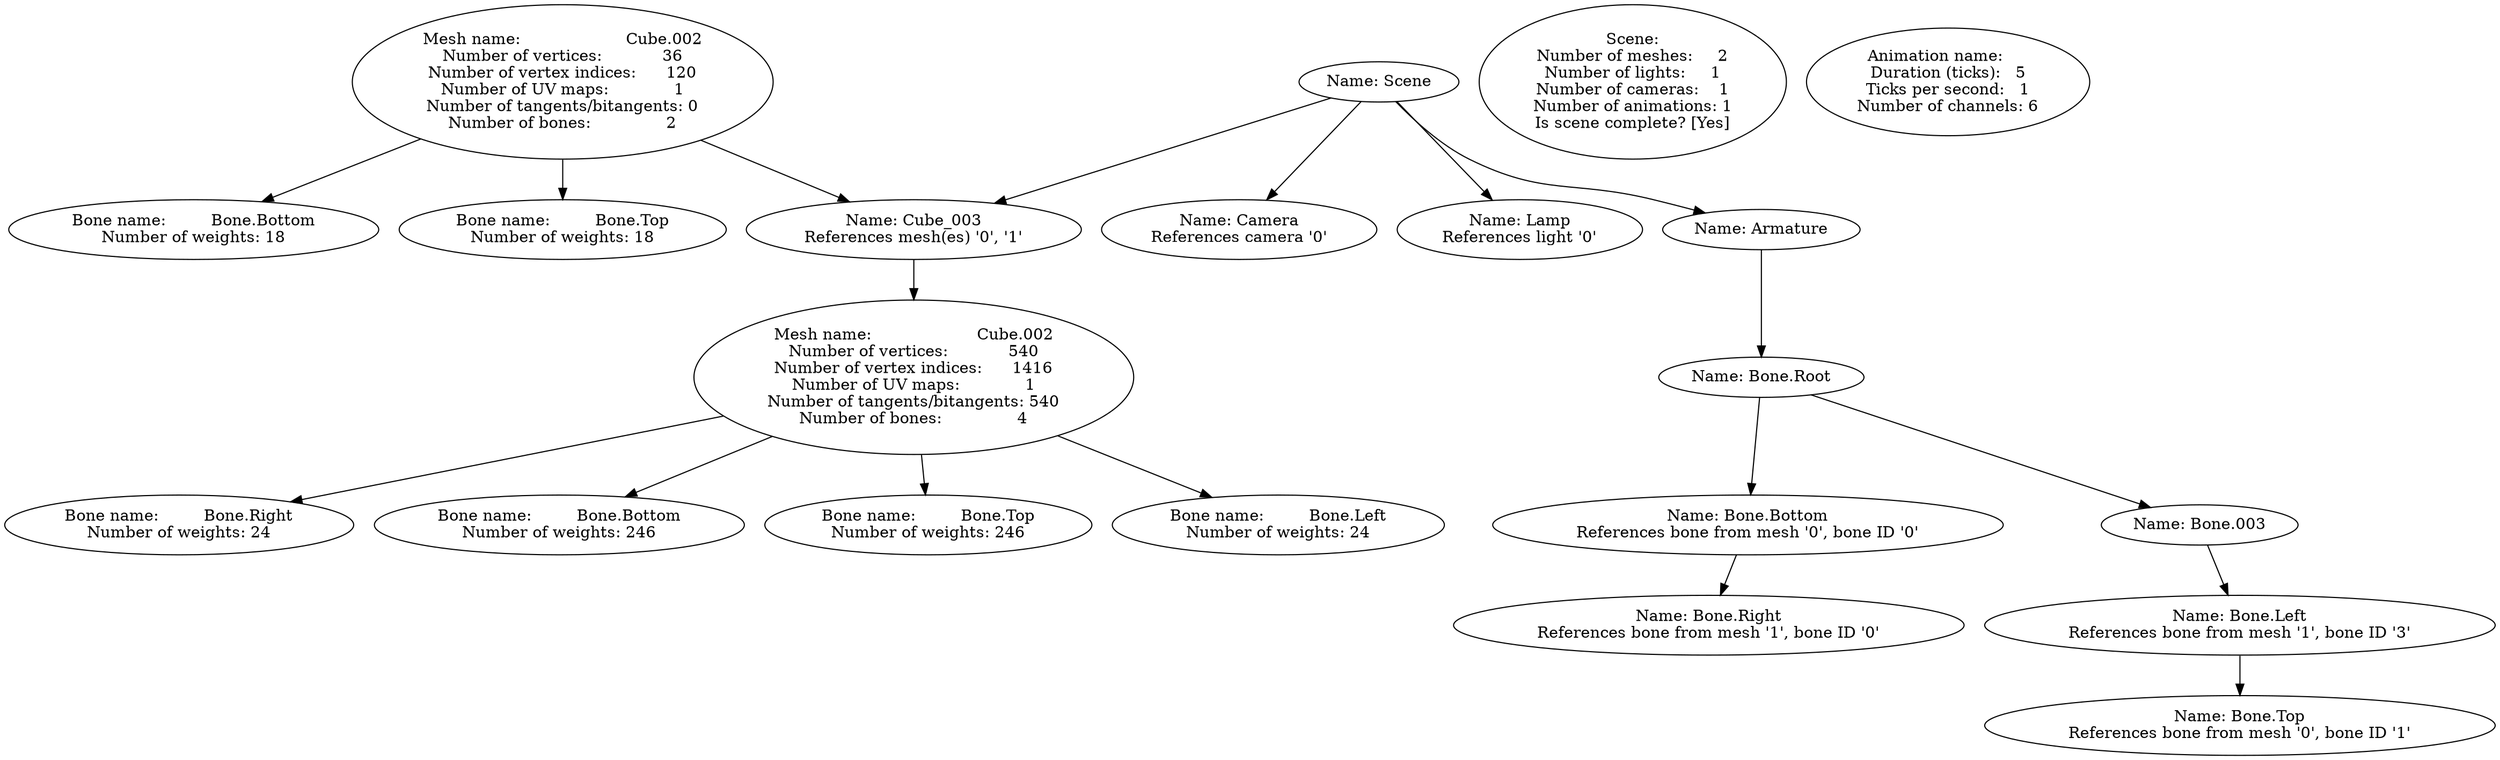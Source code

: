 digraph assimp {
Node_mesh_0 -> Node_mesh_0_bone_0;
Node_mesh_0 -> Node_mesh_0_bone_1;
Node_mesh_1 -> Node_mesh_1_bone_0;
Node_mesh_1 -> Node_mesh_1_bone_1;
Node_mesh_1 -> Node_mesh_1_bone_2;
Node_mesh_1 -> Node_mesh_1_bone_3;
Node_0 -> Node_0_0;
Node_0 -> Node_0_1;
Node_0 -> Node_0_2;
Node_0_2 -> Node_0_2_0;
Node_0_2_0 -> Node_0_2_0_0;
Node_0_2_0_0 -> Node_0_2_0_0_0;
Node_0_2_0 -> Node_0_2_0_1;
Node_0_2_0_1 -> Node_0_2_0_1_0;
Node_0_2_0_1_0 -> Node_0_2_0_1_0_0;
Node_0 -> Node_0_3;
Node_mesh_0 -> Node_0_3;
Node_0_3 -> Node_mesh_1;



    Node_scene_0 [label="Scene:\nNumber of meshes:     2\nNumber of lights:     1\nNumber of cameras:    1\nNumber of animations: 1\nIs scene complete? [Yes]\n"];
    Node_mesh_0 [label="Mesh name:                     Cube.002\nNumber of vertices:            36\nNumber of vertex indices:      120\nNumber of UV maps:             1\nNumber of tangents/bitangents: 0\nNumber of bones:               2\n"];
    Node_mesh_0_bone_0 [label="Bone name:         Bone.Bottom\nNumber of weights: 18\n"];
    Node_mesh_0_bone_1 [label="Bone name:         Bone.Top\nNumber of weights: 18\n"];
    Node_mesh_1 [label="Mesh name:                     Cube.002\nNumber of vertices:            540\nNumber of vertex indices:      1416\nNumber of UV maps:             1\nNumber of tangents/bitangents: 540\nNumber of bones:               4\n"];
    Node_mesh_1_bone_0 [label="Bone name:         Bone.Right\nNumber of weights: 24\n"];
    Node_mesh_1_bone_1 [label="Bone name:         Bone.Bottom\nNumber of weights: 246\n"];
    Node_mesh_1_bone_2 [label="Bone name:         Bone.Top\nNumber of weights: 246\n"];
    Node_mesh_1_bone_3 [label="Bone name:         Bone.Left\nNumber of weights: 24\n"];
    Node_animation_0 [label="Animation name:     \nDuration (ticks):   5\nTicks per second:   1\nNumber of channels: 6\n"];
    Node_0 [label="Name: Scene\n"];
    Node_0_0 [label="Name: Camera\nReferences camera '0'\n"];
    Node_0_1 [label="Name: Lamp\nReferences light '0'\n"];
    Node_0_2 [label="Name: Armature\n"];
    Node_0_2_0 [label="Name: Bone.Root\n"];
    Node_0_2_0_0 [label="Name: Bone.Bottom\nReferences bone from mesh '0', bone ID '0'\n"];
    Node_0_2_0_0_0 [label="Name: Bone.Right\nReferences bone from mesh '1', bone ID '0'\n"];
    Node_0_2_0_1 [label="Name: Bone.003\n"];
    Node_0_2_0_1_0 [label="Name: Bone.Left\nReferences bone from mesh '1', bone ID '3'\n"];
    Node_0_2_0_1_0_0 [label="Name: Bone.Top\nReferences bone from mesh '0', bone ID '1'\n"];
    Node_0_3 [label="Name: Cube_003\nReferences mesh(es) '0', '1'\n"];
}
